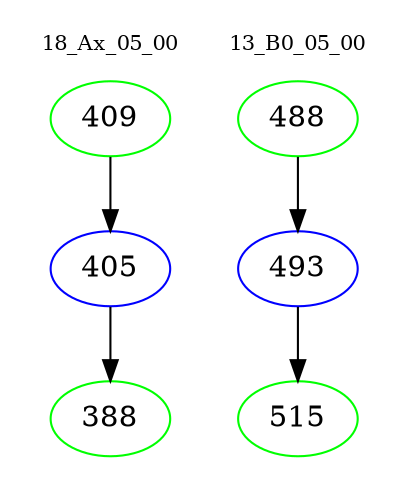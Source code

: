 digraph{
subgraph cluster_0 {
color = white
label = "18_Ax_05_00";
fontsize=10;
T0_409 [label="409", color="green"]
T0_409 -> T0_405 [color="black"]
T0_405 [label="405", color="blue"]
T0_405 -> T0_388 [color="black"]
T0_388 [label="388", color="green"]
}
subgraph cluster_1 {
color = white
label = "13_B0_05_00";
fontsize=10;
T1_488 [label="488", color="green"]
T1_488 -> T1_493 [color="black"]
T1_493 [label="493", color="blue"]
T1_493 -> T1_515 [color="black"]
T1_515 [label="515", color="green"]
}
}
